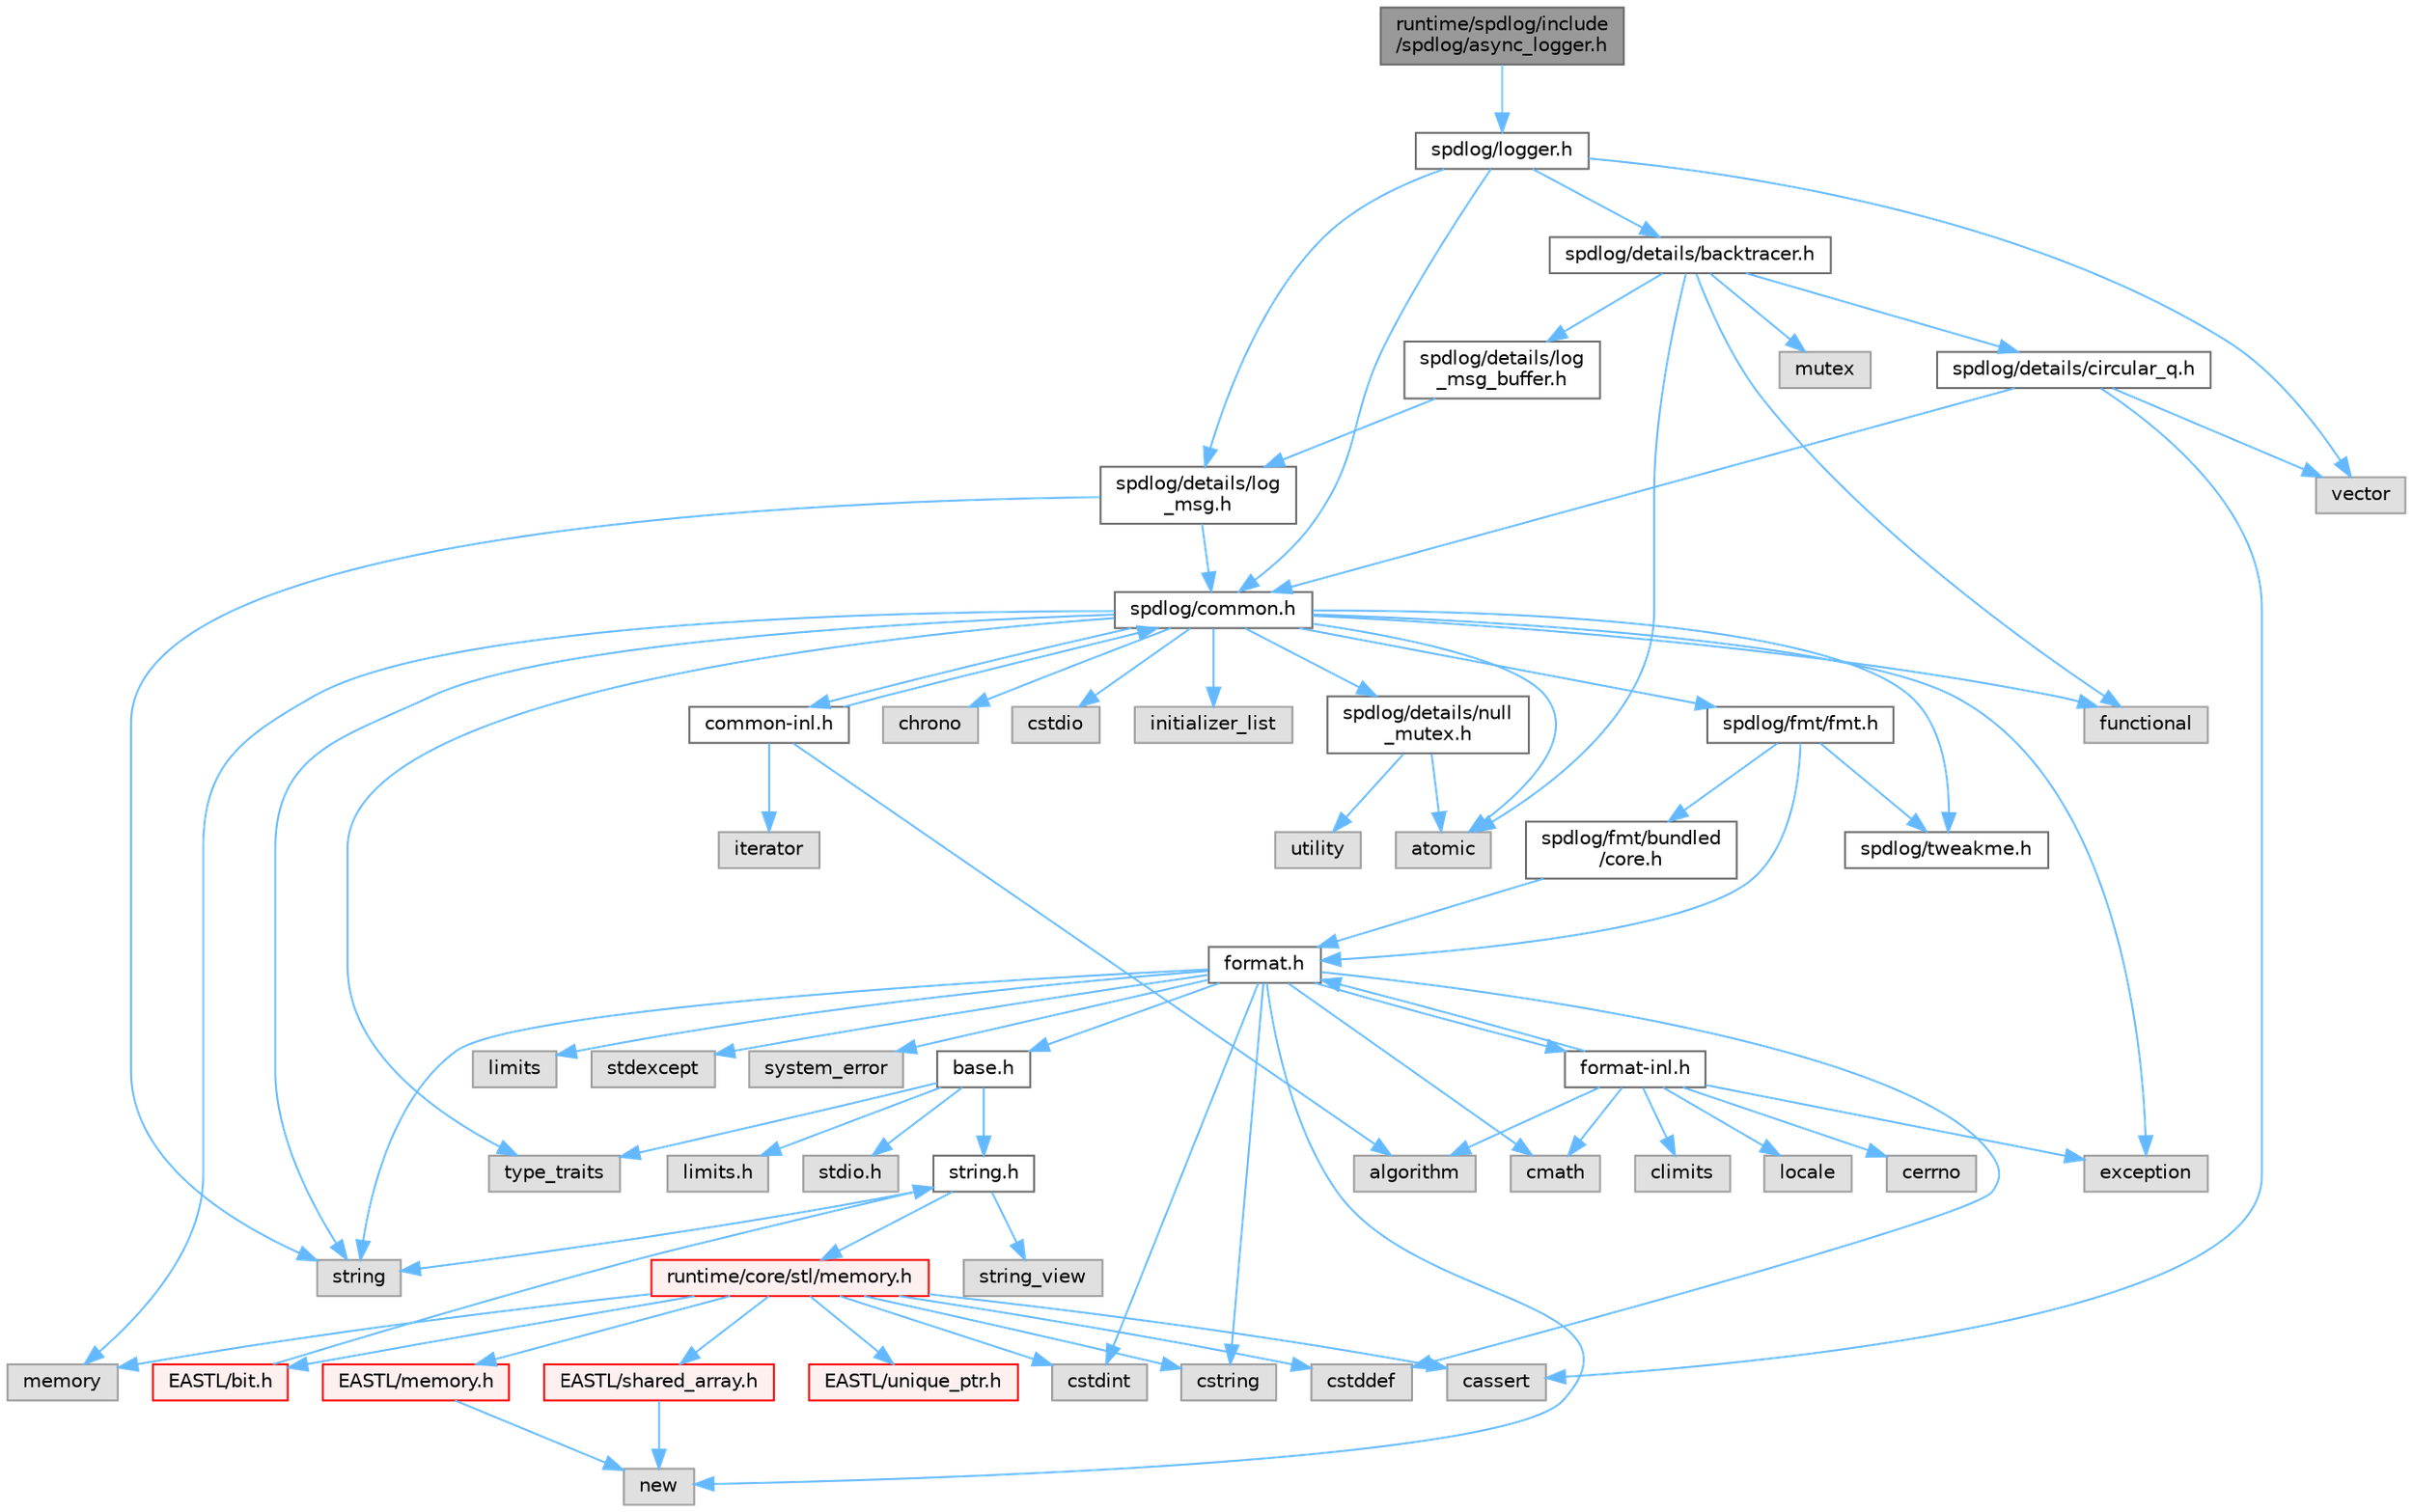 digraph "runtime/spdlog/include/spdlog/async_logger.h"
{
 // LATEX_PDF_SIZE
  bgcolor="transparent";
  edge [fontname=Helvetica,fontsize=10,labelfontname=Helvetica,labelfontsize=10];
  node [fontname=Helvetica,fontsize=10,shape=box,height=0.2,width=0.4];
  Node1 [id="Node000001",label="runtime/spdlog/include\l/spdlog/async_logger.h",height=0.2,width=0.4,color="gray40", fillcolor="grey60", style="filled", fontcolor="black",tooltip=" "];
  Node1 -> Node2 [id="edge76_Node000001_Node000002",color="steelblue1",style="solid",tooltip=" "];
  Node2 [id="Node000002",label="spdlog/logger.h",height=0.2,width=0.4,color="grey40", fillcolor="white", style="filled",URL="$logger_8h.html",tooltip=" "];
  Node2 -> Node3 [id="edge77_Node000002_Node000003",color="steelblue1",style="solid",tooltip=" "];
  Node3 [id="Node000003",label="spdlog/common.h",height=0.2,width=0.4,color="grey40", fillcolor="white", style="filled",URL="$common_8h.html",tooltip=" "];
  Node3 -> Node4 [id="edge78_Node000003_Node000004",color="steelblue1",style="solid",tooltip=" "];
  Node4 [id="Node000004",label="spdlog/details/null\l_mutex.h",height=0.2,width=0.4,color="grey40", fillcolor="white", style="filled",URL="$null__mutex_8h.html",tooltip=" "];
  Node4 -> Node5 [id="edge79_Node000004_Node000005",color="steelblue1",style="solid",tooltip=" "];
  Node5 [id="Node000005",label="atomic",height=0.2,width=0.4,color="grey60", fillcolor="#E0E0E0", style="filled",tooltip=" "];
  Node4 -> Node6 [id="edge80_Node000004_Node000006",color="steelblue1",style="solid",tooltip=" "];
  Node6 [id="Node000006",label="utility",height=0.2,width=0.4,color="grey60", fillcolor="#E0E0E0", style="filled",tooltip=" "];
  Node3 -> Node7 [id="edge81_Node000003_Node000007",color="steelblue1",style="solid",tooltip=" "];
  Node7 [id="Node000007",label="spdlog/tweakme.h",height=0.2,width=0.4,color="grey40", fillcolor="white", style="filled",URL="$tweakme_8h.html",tooltip=" "];
  Node3 -> Node5 [id="edge82_Node000003_Node000005",color="steelblue1",style="solid",tooltip=" "];
  Node3 -> Node8 [id="edge83_Node000003_Node000008",color="steelblue1",style="solid",tooltip=" "];
  Node8 [id="Node000008",label="chrono",height=0.2,width=0.4,color="grey60", fillcolor="#E0E0E0", style="filled",tooltip=" "];
  Node3 -> Node9 [id="edge84_Node000003_Node000009",color="steelblue1",style="solid",tooltip=" "];
  Node9 [id="Node000009",label="cstdio",height=0.2,width=0.4,color="grey60", fillcolor="#E0E0E0", style="filled",tooltip=" "];
  Node3 -> Node10 [id="edge85_Node000003_Node000010",color="steelblue1",style="solid",tooltip=" "];
  Node10 [id="Node000010",label="exception",height=0.2,width=0.4,color="grey60", fillcolor="#E0E0E0", style="filled",tooltip=" "];
  Node3 -> Node11 [id="edge86_Node000003_Node000011",color="steelblue1",style="solid",tooltip=" "];
  Node11 [id="Node000011",label="functional",height=0.2,width=0.4,color="grey60", fillcolor="#E0E0E0", style="filled",tooltip=" "];
  Node3 -> Node12 [id="edge87_Node000003_Node000012",color="steelblue1",style="solid",tooltip=" "];
  Node12 [id="Node000012",label="initializer_list",height=0.2,width=0.4,color="grey60", fillcolor="#E0E0E0", style="filled",tooltip=" "];
  Node3 -> Node13 [id="edge88_Node000003_Node000013",color="steelblue1",style="solid",tooltip=" "];
  Node13 [id="Node000013",label="memory",height=0.2,width=0.4,color="grey60", fillcolor="#E0E0E0", style="filled",tooltip=" "];
  Node3 -> Node14 [id="edge89_Node000003_Node000014",color="steelblue1",style="solid",tooltip=" "];
  Node14 [id="Node000014",label="string",height=0.2,width=0.4,color="grey60", fillcolor="#E0E0E0", style="filled",tooltip=" "];
  Node3 -> Node15 [id="edge90_Node000003_Node000015",color="steelblue1",style="solid",tooltip=" "];
  Node15 [id="Node000015",label="type_traits",height=0.2,width=0.4,color="grey60", fillcolor="#E0E0E0", style="filled",tooltip=" "];
  Node3 -> Node16 [id="edge91_Node000003_Node000016",color="steelblue1",style="solid",tooltip=" "];
  Node16 [id="Node000016",label="spdlog/fmt/fmt.h",height=0.2,width=0.4,color="grey40", fillcolor="white", style="filled",URL="$fmt_8h.html",tooltip=" "];
  Node16 -> Node7 [id="edge92_Node000016_Node000007",color="steelblue1",style="solid",tooltip=" "];
  Node16 -> Node17 [id="edge93_Node000016_Node000017",color="steelblue1",style="solid",tooltip=" "];
  Node17 [id="Node000017",label="spdlog/fmt/bundled\l/core.h",height=0.2,width=0.4,color="grey40", fillcolor="white", style="filled",URL="$core_8h.html",tooltip=" "];
  Node17 -> Node18 [id="edge94_Node000017_Node000018",color="steelblue1",style="solid",tooltip=" "];
  Node18 [id="Node000018",label="format.h",height=0.2,width=0.4,color="grey40", fillcolor="white", style="filled",URL="$spdlog_2include_2spdlog_2fmt_2bundled_2format_8h.html",tooltip=" "];
  Node18 -> Node19 [id="edge95_Node000018_Node000019",color="steelblue1",style="solid",tooltip=" "];
  Node19 [id="Node000019",label="base.h",height=0.2,width=0.4,color="grey40", fillcolor="white", style="filled",URL="$base_8h.html",tooltip=" "];
  Node19 -> Node20 [id="edge96_Node000019_Node000020",color="steelblue1",style="solid",tooltip=" "];
  Node20 [id="Node000020",label="limits.h",height=0.2,width=0.4,color="grey60", fillcolor="#E0E0E0", style="filled",tooltip=" "];
  Node19 -> Node21 [id="edge97_Node000019_Node000021",color="steelblue1",style="solid",tooltip=" "];
  Node21 [id="Node000021",label="stdio.h",height=0.2,width=0.4,color="grey60", fillcolor="#E0E0E0", style="filled",tooltip=" "];
  Node19 -> Node22 [id="edge98_Node000019_Node000022",color="steelblue1",style="solid",tooltip=" "];
  Node22 [id="Node000022",label="string.h",height=0.2,width=0.4,color="grey40", fillcolor="white", style="filled",URL="$string_8h.html",tooltip=" "];
  Node22 -> Node14 [id="edge99_Node000022_Node000014",color="steelblue1",style="solid",tooltip=" "];
  Node22 -> Node23 [id="edge100_Node000022_Node000023",color="steelblue1",style="solid",tooltip=" "];
  Node23 [id="Node000023",label="string_view",height=0.2,width=0.4,color="grey60", fillcolor="#E0E0E0", style="filled",tooltip=" "];
  Node22 -> Node24 [id="edge101_Node000022_Node000024",color="steelblue1",style="solid",tooltip=" "];
  Node24 [id="Node000024",label="runtime/core/stl/memory.h",height=0.2,width=0.4,color="red", fillcolor="#FFF0F0", style="filled",URL="$core_2stl_2memory_8h.html",tooltip=" "];
  Node24 -> Node25 [id="edge102_Node000024_Node000025",color="steelblue1",style="solid",tooltip=" "];
  Node25 [id="Node000025",label="cstddef",height=0.2,width=0.4,color="grey60", fillcolor="#E0E0E0", style="filled",tooltip=" "];
  Node24 -> Node26 [id="edge103_Node000024_Node000026",color="steelblue1",style="solid",tooltip=" "];
  Node26 [id="Node000026",label="cstdint",height=0.2,width=0.4,color="grey60", fillcolor="#E0E0E0", style="filled",tooltip=" "];
  Node24 -> Node27 [id="edge104_Node000024_Node000027",color="steelblue1",style="solid",tooltip=" "];
  Node27 [id="Node000027",label="cassert",height=0.2,width=0.4,color="grey60", fillcolor="#E0E0E0", style="filled",tooltip=" "];
  Node24 -> Node13 [id="edge105_Node000024_Node000013",color="steelblue1",style="solid",tooltip=" "];
  Node24 -> Node28 [id="edge106_Node000024_Node000028",color="steelblue1",style="solid",tooltip=" "];
  Node28 [id="Node000028",label="cstring",height=0.2,width=0.4,color="grey60", fillcolor="#E0E0E0", style="filled",tooltip=" "];
  Node24 -> Node29 [id="edge107_Node000024_Node000029",color="steelblue1",style="solid",tooltip=" "];
  Node29 [id="Node000029",label="EASTL/bit.h",height=0.2,width=0.4,color="red", fillcolor="#FFF0F0", style="filled",URL="$bit_8h.html",tooltip=" "];
  Node29 -> Node22 [id="edge108_Node000029_Node000022",color="steelblue1",style="solid",tooltip=" "];
  Node24 -> Node49 [id="edge109_Node000024_Node000049",color="steelblue1",style="solid",tooltip=" "];
  Node49 [id="Node000049",label="EASTL/memory.h",height=0.2,width=0.4,color="red", fillcolor="#FFF0F0", style="filled",URL="$_e_a_s_t_l_2include_2_e_a_s_t_l_2memory_8h.html",tooltip=" "];
  Node49 -> Node64 [id="edge110_Node000049_Node000064",color="steelblue1",style="solid",tooltip=" "];
  Node64 [id="Node000064",label="new",height=0.2,width=0.4,color="grey60", fillcolor="#E0E0E0", style="filled",tooltip=" "];
  Node24 -> Node76 [id="edge111_Node000024_Node000076",color="steelblue1",style="solid",tooltip=" "];
  Node76 [id="Node000076",label="EASTL/shared_array.h",height=0.2,width=0.4,color="red", fillcolor="#FFF0F0", style="filled",URL="$shared__array_8h.html",tooltip=" "];
  Node76 -> Node64 [id="edge112_Node000076_Node000064",color="steelblue1",style="solid",tooltip=" "];
  Node24 -> Node78 [id="edge113_Node000024_Node000078",color="steelblue1",style="solid",tooltip=" "];
  Node78 [id="Node000078",label="EASTL/unique_ptr.h",height=0.2,width=0.4,color="red", fillcolor="#FFF0F0", style="filled",URL="$unique__ptr_8h.html",tooltip=" "];
  Node19 -> Node15 [id="edge114_Node000019_Node000015",color="steelblue1",style="solid",tooltip=" "];
  Node18 -> Node166 [id="edge115_Node000018_Node000166",color="steelblue1",style="solid",tooltip=" "];
  Node166 [id="Node000166",label="cmath",height=0.2,width=0.4,color="grey60", fillcolor="#E0E0E0", style="filled",tooltip=" "];
  Node18 -> Node25 [id="edge116_Node000018_Node000025",color="steelblue1",style="solid",tooltip=" "];
  Node18 -> Node26 [id="edge117_Node000018_Node000026",color="steelblue1",style="solid",tooltip=" "];
  Node18 -> Node28 [id="edge118_Node000018_Node000028",color="steelblue1",style="solid",tooltip=" "];
  Node18 -> Node167 [id="edge119_Node000018_Node000167",color="steelblue1",style="solid",tooltip=" "];
  Node167 [id="Node000167",label="limits",height=0.2,width=0.4,color="grey60", fillcolor="#E0E0E0", style="filled",tooltip=" "];
  Node18 -> Node64 [id="edge120_Node000018_Node000064",color="steelblue1",style="solid",tooltip=" "];
  Node18 -> Node168 [id="edge121_Node000018_Node000168",color="steelblue1",style="solid",tooltip=" "];
  Node168 [id="Node000168",label="stdexcept",height=0.2,width=0.4,color="grey60", fillcolor="#E0E0E0", style="filled",tooltip=" "];
  Node18 -> Node14 [id="edge122_Node000018_Node000014",color="steelblue1",style="solid",tooltip=" "];
  Node18 -> Node169 [id="edge123_Node000018_Node000169",color="steelblue1",style="solid",tooltip=" "];
  Node169 [id="Node000169",label="system_error",height=0.2,width=0.4,color="grey60", fillcolor="#E0E0E0", style="filled",tooltip=" "];
  Node18 -> Node170 [id="edge124_Node000018_Node000170",color="steelblue1",style="solid",tooltip=" "];
  Node170 [id="Node000170",label="format-inl.h",height=0.2,width=0.4,color="grey40", fillcolor="white", style="filled",URL="$format-inl_8h.html",tooltip=" "];
  Node170 -> Node171 [id="edge125_Node000170_Node000171",color="steelblue1",style="solid",tooltip=" "];
  Node171 [id="Node000171",label="algorithm",height=0.2,width=0.4,color="grey60", fillcolor="#E0E0E0", style="filled",tooltip=" "];
  Node170 -> Node172 [id="edge126_Node000170_Node000172",color="steelblue1",style="solid",tooltip=" "];
  Node172 [id="Node000172",label="cerrno",height=0.2,width=0.4,color="grey60", fillcolor="#E0E0E0", style="filled",tooltip=" "];
  Node170 -> Node173 [id="edge127_Node000170_Node000173",color="steelblue1",style="solid",tooltip=" "];
  Node173 [id="Node000173",label="climits",height=0.2,width=0.4,color="grey60", fillcolor="#E0E0E0", style="filled",tooltip=" "];
  Node170 -> Node166 [id="edge128_Node000170_Node000166",color="steelblue1",style="solid",tooltip=" "];
  Node170 -> Node10 [id="edge129_Node000170_Node000010",color="steelblue1",style="solid",tooltip=" "];
  Node170 -> Node18 [id="edge130_Node000170_Node000018",color="steelblue1",style="solid",tooltip=" "];
  Node170 -> Node174 [id="edge131_Node000170_Node000174",color="steelblue1",style="solid",tooltip=" "];
  Node174 [id="Node000174",label="locale",height=0.2,width=0.4,color="grey60", fillcolor="#E0E0E0", style="filled",tooltip=" "];
  Node16 -> Node18 [id="edge132_Node000016_Node000018",color="steelblue1",style="solid",tooltip=" "];
  Node3 -> Node175 [id="edge133_Node000003_Node000175",color="steelblue1",style="solid",tooltip=" "];
  Node175 [id="Node000175",label="common-inl.h",height=0.2,width=0.4,color="grey40", fillcolor="white", style="filled",URL="$common-inl_8h.html",tooltip=" "];
  Node175 -> Node3 [id="edge134_Node000175_Node000003",color="steelblue1",style="solid",tooltip=" "];
  Node175 -> Node171 [id="edge135_Node000175_Node000171",color="steelblue1",style="solid",tooltip=" "];
  Node175 -> Node176 [id="edge136_Node000175_Node000176",color="steelblue1",style="solid",tooltip=" "];
  Node176 [id="Node000176",label="iterator",height=0.2,width=0.4,color="grey60", fillcolor="#E0E0E0", style="filled",tooltip=" "];
  Node2 -> Node177 [id="edge137_Node000002_Node000177",color="steelblue1",style="solid",tooltip=" "];
  Node177 [id="Node000177",label="spdlog/details/backtracer.h",height=0.2,width=0.4,color="grey40", fillcolor="white", style="filled",URL="$backtracer_8h.html",tooltip=" "];
  Node177 -> Node178 [id="edge138_Node000177_Node000178",color="steelblue1",style="solid",tooltip=" "];
  Node178 [id="Node000178",label="spdlog/details/circular_q.h",height=0.2,width=0.4,color="grey40", fillcolor="white", style="filled",URL="$circular__q_8h.html",tooltip=" "];
  Node178 -> Node27 [id="edge139_Node000178_Node000027",color="steelblue1",style="solid",tooltip=" "];
  Node178 -> Node179 [id="edge140_Node000178_Node000179",color="steelblue1",style="solid",tooltip=" "];
  Node179 [id="Node000179",label="vector",height=0.2,width=0.4,color="grey60", fillcolor="#E0E0E0", style="filled",tooltip=" "];
  Node178 -> Node3 [id="edge141_Node000178_Node000003",color="steelblue1",style="solid",tooltip=" "];
  Node177 -> Node180 [id="edge142_Node000177_Node000180",color="steelblue1",style="solid",tooltip=" "];
  Node180 [id="Node000180",label="spdlog/details/log\l_msg_buffer.h",height=0.2,width=0.4,color="grey40", fillcolor="white", style="filled",URL="$log__msg__buffer_8h.html",tooltip=" "];
  Node180 -> Node181 [id="edge143_Node000180_Node000181",color="steelblue1",style="solid",tooltip=" "];
  Node181 [id="Node000181",label="spdlog/details/log\l_msg.h",height=0.2,width=0.4,color="grey40", fillcolor="white", style="filled",URL="$log__msg_8h.html",tooltip=" "];
  Node181 -> Node3 [id="edge144_Node000181_Node000003",color="steelblue1",style="solid",tooltip=" "];
  Node181 -> Node14 [id="edge145_Node000181_Node000014",color="steelblue1",style="solid",tooltip=" "];
  Node177 -> Node5 [id="edge146_Node000177_Node000005",color="steelblue1",style="solid",tooltip=" "];
  Node177 -> Node11 [id="edge147_Node000177_Node000011",color="steelblue1",style="solid",tooltip=" "];
  Node177 -> Node182 [id="edge148_Node000177_Node000182",color="steelblue1",style="solid",tooltip=" "];
  Node182 [id="Node000182",label="mutex",height=0.2,width=0.4,color="grey60", fillcolor="#E0E0E0", style="filled",tooltip=" "];
  Node2 -> Node181 [id="edge149_Node000002_Node000181",color="steelblue1",style="solid",tooltip=" "];
  Node2 -> Node179 [id="edge150_Node000002_Node000179",color="steelblue1",style="solid",tooltip=" "];
}
